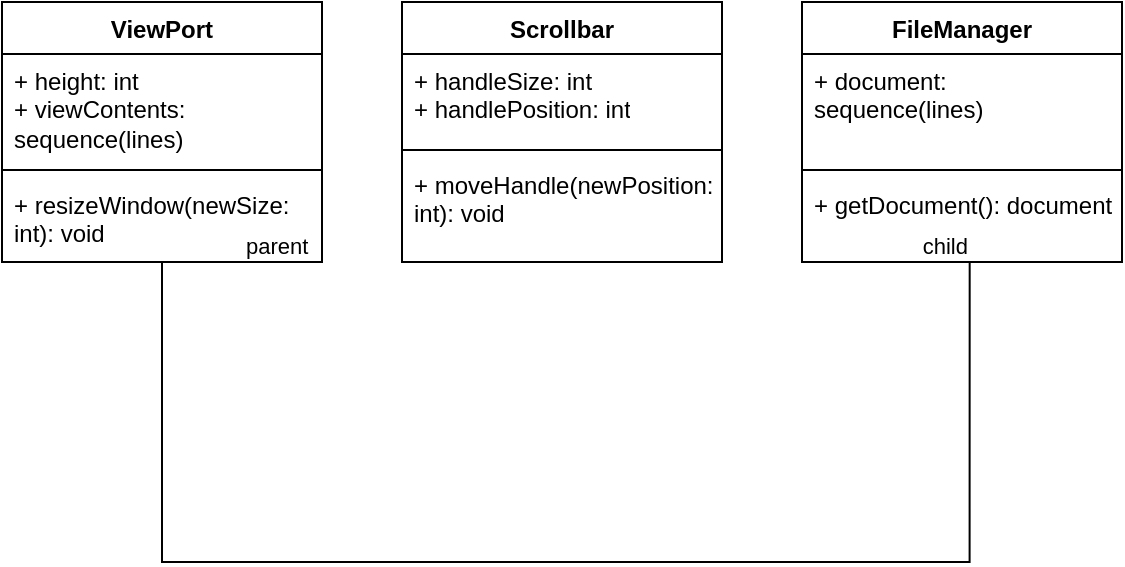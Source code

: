 <mxfile version="24.2.9" type="github">
  <diagram name="Страница — 1" id="iMYMq26gpkYDiqYdSqlq">
    <mxGraphModel dx="941" dy="548" grid="1" gridSize="10" guides="1" tooltips="1" connect="1" arrows="1" fold="1" page="1" pageScale="1" pageWidth="827" pageHeight="1169" math="0" shadow="0">
      <root>
        <mxCell id="0" />
        <mxCell id="1" parent="0" />
        <mxCell id="F9cp-ckPQGMp3854Mki3-8" value="ViewPort" style="swimlane;fontStyle=1;align=center;verticalAlign=top;childLayout=stackLayout;horizontal=1;startSize=26;horizontalStack=0;resizeParent=1;resizeParentMax=0;resizeLast=0;collapsible=1;marginBottom=0;whiteSpace=wrap;html=1;" parent="1" vertex="1">
          <mxGeometry x="40" y="310" width="160" height="130" as="geometry">
            <mxRectangle x="70" y="310" width="90" height="30" as="alternateBounds" />
          </mxGeometry>
        </mxCell>
        <mxCell id="F9cp-ckPQGMp3854Mki3-9" value="&lt;div&gt;+ height: int&lt;/div&gt;&lt;div&gt;+ viewContents: sequence(lines)&lt;br&gt;&lt;/div&gt;" style="text;strokeColor=none;fillColor=none;align=left;verticalAlign=top;spacingLeft=4;spacingRight=4;overflow=hidden;rotatable=0;points=[[0,0.5],[1,0.5]];portConstraint=eastwest;whiteSpace=wrap;html=1;" parent="F9cp-ckPQGMp3854Mki3-8" vertex="1">
          <mxGeometry y="26" width="160" height="54" as="geometry" />
        </mxCell>
        <mxCell id="F9cp-ckPQGMp3854Mki3-10" value="" style="line;strokeWidth=1;fillColor=none;align=left;verticalAlign=middle;spacingTop=-1;spacingLeft=3;spacingRight=3;rotatable=0;labelPosition=right;points=[];portConstraint=eastwest;strokeColor=inherit;" parent="F9cp-ckPQGMp3854Mki3-8" vertex="1">
          <mxGeometry y="80" width="160" height="8" as="geometry" />
        </mxCell>
        <mxCell id="F9cp-ckPQGMp3854Mki3-11" value="+ resizeWindow(newSize: int): void" style="text;strokeColor=none;fillColor=none;align=left;verticalAlign=top;spacingLeft=4;spacingRight=4;overflow=hidden;rotatable=0;points=[[0,0.5],[1,0.5]];portConstraint=eastwest;whiteSpace=wrap;html=1;" parent="F9cp-ckPQGMp3854Mki3-8" vertex="1">
          <mxGeometry y="88" width="160" height="42" as="geometry" />
        </mxCell>
        <mxCell id="F9cp-ckPQGMp3854Mki3-12" value="Scrollbar" style="swimlane;fontStyle=1;align=center;verticalAlign=top;childLayout=stackLayout;horizontal=1;startSize=26;horizontalStack=0;resizeParent=1;resizeParentMax=0;resizeLast=0;collapsible=1;marginBottom=0;whiteSpace=wrap;html=1;" parent="1" vertex="1">
          <mxGeometry x="240" y="310" width="160" height="130" as="geometry">
            <mxRectangle x="70" y="310" width="90" height="30" as="alternateBounds" />
          </mxGeometry>
        </mxCell>
        <mxCell id="F9cp-ckPQGMp3854Mki3-13" value="&lt;div&gt;+ handleSize: int&lt;/div&gt;&lt;div&gt;+ handlePosition: int&lt;br&gt;&lt;/div&gt;" style="text;strokeColor=none;fillColor=none;align=left;verticalAlign=top;spacingLeft=4;spacingRight=4;overflow=hidden;rotatable=0;points=[[0,0.5],[1,0.5]];portConstraint=eastwest;whiteSpace=wrap;html=1;" parent="F9cp-ckPQGMp3854Mki3-12" vertex="1">
          <mxGeometry y="26" width="160" height="44" as="geometry" />
        </mxCell>
        <mxCell id="F9cp-ckPQGMp3854Mki3-14" value="" style="line;strokeWidth=1;fillColor=none;align=left;verticalAlign=middle;spacingTop=-1;spacingLeft=3;spacingRight=3;rotatable=0;labelPosition=right;points=[];portConstraint=eastwest;strokeColor=inherit;" parent="F9cp-ckPQGMp3854Mki3-12" vertex="1">
          <mxGeometry y="70" width="160" height="8" as="geometry" />
        </mxCell>
        <mxCell id="F9cp-ckPQGMp3854Mki3-15" value="+ moveHandle(newPosition: int): void" style="text;strokeColor=none;fillColor=none;align=left;verticalAlign=top;spacingLeft=4;spacingRight=4;overflow=hidden;rotatable=0;points=[[0,0.5],[1,0.5]];portConstraint=eastwest;whiteSpace=wrap;html=1;" parent="F9cp-ckPQGMp3854Mki3-12" vertex="1">
          <mxGeometry y="78" width="160" height="52" as="geometry" />
        </mxCell>
        <mxCell id="F9cp-ckPQGMp3854Mki3-16" value="FileManager" style="swimlane;fontStyle=1;align=center;verticalAlign=top;childLayout=stackLayout;horizontal=1;startSize=26;horizontalStack=0;resizeParent=1;resizeParentMax=0;resizeLast=0;collapsible=1;marginBottom=0;whiteSpace=wrap;html=1;" parent="1" vertex="1">
          <mxGeometry x="440" y="310" width="160" height="130" as="geometry">
            <mxRectangle x="70" y="310" width="90" height="30" as="alternateBounds" />
          </mxGeometry>
        </mxCell>
        <mxCell id="F9cp-ckPQGMp3854Mki3-17" value="+ document: sequence(lines)" style="text;strokeColor=none;fillColor=none;align=left;verticalAlign=top;spacingLeft=4;spacingRight=4;overflow=hidden;rotatable=0;points=[[0,0.5],[1,0.5]];portConstraint=eastwest;whiteSpace=wrap;html=1;" parent="F9cp-ckPQGMp3854Mki3-16" vertex="1">
          <mxGeometry y="26" width="160" height="54" as="geometry" />
        </mxCell>
        <mxCell id="F9cp-ckPQGMp3854Mki3-18" value="" style="line;strokeWidth=1;fillColor=none;align=left;verticalAlign=middle;spacingTop=-1;spacingLeft=3;spacingRight=3;rotatable=0;labelPosition=right;points=[];portConstraint=eastwest;strokeColor=inherit;" parent="F9cp-ckPQGMp3854Mki3-16" vertex="1">
          <mxGeometry y="80" width="160" height="8" as="geometry" />
        </mxCell>
        <mxCell id="F9cp-ckPQGMp3854Mki3-19" value="+ getDocument(): document" style="text;strokeColor=none;fillColor=none;align=left;verticalAlign=top;spacingLeft=4;spacingRight=4;overflow=hidden;rotatable=0;points=[[0,0.5],[1,0.5]];portConstraint=eastwest;whiteSpace=wrap;html=1;" parent="F9cp-ckPQGMp3854Mki3-16" vertex="1">
          <mxGeometry y="88" width="160" height="42" as="geometry" />
        </mxCell>
        <mxCell id="kc2JjEC_WGHE4UPm-4xV-1" value="" style="endArrow=none;html=1;edgeStyle=orthogonalEdgeStyle;rounded=0;entryX=0.524;entryY=1.007;entryDx=0;entryDy=0;entryPerimeter=0;" edge="1" parent="1" target="F9cp-ckPQGMp3854Mki3-19">
          <mxGeometry relative="1" as="geometry">
            <mxPoint x="160" y="440" as="sourcePoint" />
            <mxPoint x="390" y="440" as="targetPoint" />
            <Array as="points">
              <mxPoint x="120" y="440" />
              <mxPoint x="120" y="590" />
              <mxPoint x="524" y="590" />
            </Array>
          </mxGeometry>
        </mxCell>
        <mxCell id="kc2JjEC_WGHE4UPm-4xV-2" value="parent" style="edgeLabel;resizable=0;html=1;align=left;verticalAlign=bottom;" connectable="0" vertex="1" parent="kc2JjEC_WGHE4UPm-4xV-1">
          <mxGeometry x="-1" relative="1" as="geometry" />
        </mxCell>
        <mxCell id="kc2JjEC_WGHE4UPm-4xV-3" value="child" style="edgeLabel;resizable=0;html=1;align=right;verticalAlign=bottom;" connectable="0" vertex="1" parent="kc2JjEC_WGHE4UPm-4xV-1">
          <mxGeometry x="1" relative="1" as="geometry" />
        </mxCell>
      </root>
    </mxGraphModel>
  </diagram>
</mxfile>
